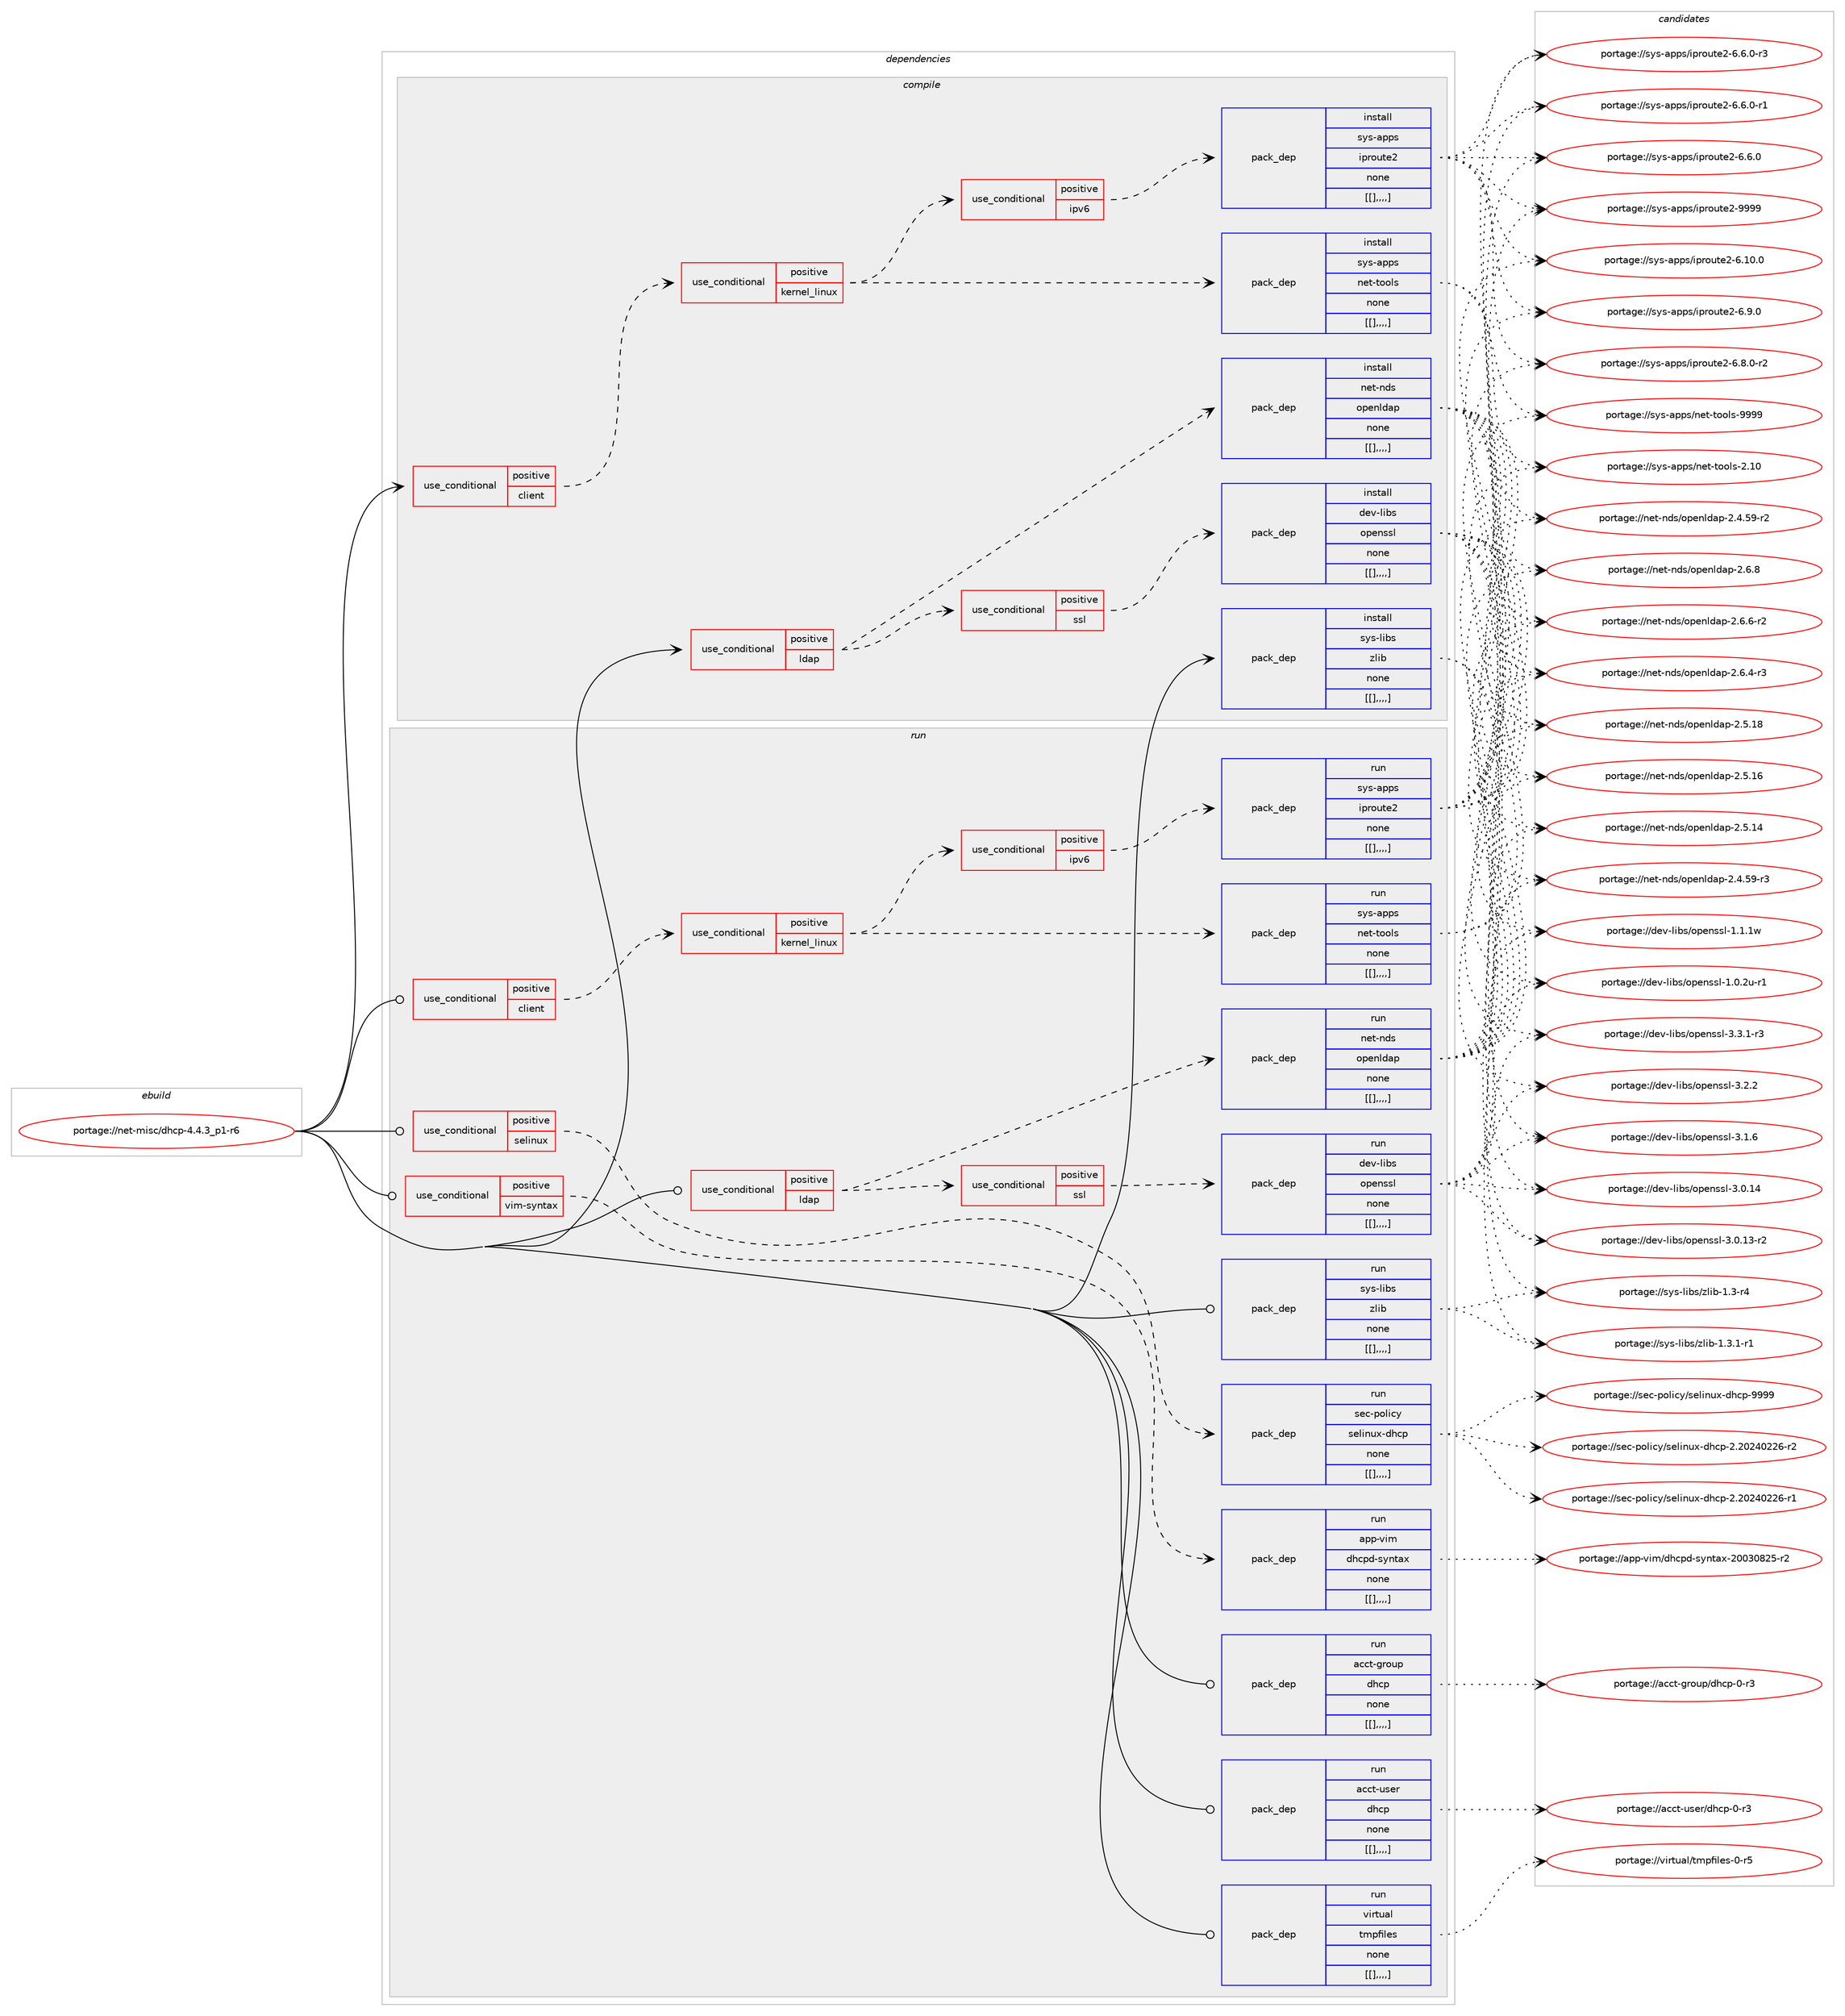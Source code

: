 digraph prolog {

# *************
# Graph options
# *************

newrank=true;
concentrate=true;
compound=true;
graph [rankdir=LR,fontname=Helvetica,fontsize=10,ranksep=1.5];#, ranksep=2.5, nodesep=0.2];
edge  [arrowhead=vee];
node  [fontname=Helvetica,fontsize=10];

# **********
# The ebuild
# **********

subgraph cluster_leftcol {
color=gray;
label=<<i>ebuild</i>>;
id [label="portage://net-misc/dhcp-4.4.3_p1-r6", color=red, width=4, href="../net-misc/dhcp-4.4.3_p1-r6.svg"];
}

# ****************
# The dependencies
# ****************

subgraph cluster_midcol {
color=gray;
label=<<i>dependencies</i>>;
subgraph cluster_compile {
fillcolor="#eeeeee";
style=filled;
label=<<i>compile</i>>;
subgraph cond100831 {
dependency385449 [label=<<TABLE BORDER="0" CELLBORDER="1" CELLSPACING="0" CELLPADDING="4"><TR><TD ROWSPAN="3" CELLPADDING="10">use_conditional</TD></TR><TR><TD>positive</TD></TR><TR><TD>client</TD></TR></TABLE>>, shape=none, color=red];
subgraph cond100832 {
dependency385450 [label=<<TABLE BORDER="0" CELLBORDER="1" CELLSPACING="0" CELLPADDING="4"><TR><TD ROWSPAN="3" CELLPADDING="10">use_conditional</TD></TR><TR><TD>positive</TD></TR><TR><TD>kernel_linux</TD></TR></TABLE>>, shape=none, color=red];
subgraph cond100833 {
dependency385451 [label=<<TABLE BORDER="0" CELLBORDER="1" CELLSPACING="0" CELLPADDING="4"><TR><TD ROWSPAN="3" CELLPADDING="10">use_conditional</TD></TR><TR><TD>positive</TD></TR><TR><TD>ipv6</TD></TR></TABLE>>, shape=none, color=red];
subgraph pack281794 {
dependency385452 [label=<<TABLE BORDER="0" CELLBORDER="1" CELLSPACING="0" CELLPADDING="4" WIDTH="220"><TR><TD ROWSPAN="6" CELLPADDING="30">pack_dep</TD></TR><TR><TD WIDTH="110">install</TD></TR><TR><TD>sys-apps</TD></TR><TR><TD>iproute2</TD></TR><TR><TD>none</TD></TR><TR><TD>[[],,,,]</TD></TR></TABLE>>, shape=none, color=blue];
}
dependency385451:e -> dependency385452:w [weight=20,style="dashed",arrowhead="vee"];
}
dependency385450:e -> dependency385451:w [weight=20,style="dashed",arrowhead="vee"];
subgraph pack281795 {
dependency385453 [label=<<TABLE BORDER="0" CELLBORDER="1" CELLSPACING="0" CELLPADDING="4" WIDTH="220"><TR><TD ROWSPAN="6" CELLPADDING="30">pack_dep</TD></TR><TR><TD WIDTH="110">install</TD></TR><TR><TD>sys-apps</TD></TR><TR><TD>net-tools</TD></TR><TR><TD>none</TD></TR><TR><TD>[[],,,,]</TD></TR></TABLE>>, shape=none, color=blue];
}
dependency385450:e -> dependency385453:w [weight=20,style="dashed",arrowhead="vee"];
}
dependency385449:e -> dependency385450:w [weight=20,style="dashed",arrowhead="vee"];
}
id:e -> dependency385449:w [weight=20,style="solid",arrowhead="vee"];
subgraph cond100834 {
dependency385454 [label=<<TABLE BORDER="0" CELLBORDER="1" CELLSPACING="0" CELLPADDING="4"><TR><TD ROWSPAN="3" CELLPADDING="10">use_conditional</TD></TR><TR><TD>positive</TD></TR><TR><TD>ldap</TD></TR></TABLE>>, shape=none, color=red];
subgraph pack281796 {
dependency385455 [label=<<TABLE BORDER="0" CELLBORDER="1" CELLSPACING="0" CELLPADDING="4" WIDTH="220"><TR><TD ROWSPAN="6" CELLPADDING="30">pack_dep</TD></TR><TR><TD WIDTH="110">install</TD></TR><TR><TD>net-nds</TD></TR><TR><TD>openldap</TD></TR><TR><TD>none</TD></TR><TR><TD>[[],,,,]</TD></TR></TABLE>>, shape=none, color=blue];
}
dependency385454:e -> dependency385455:w [weight=20,style="dashed",arrowhead="vee"];
subgraph cond100835 {
dependency385456 [label=<<TABLE BORDER="0" CELLBORDER="1" CELLSPACING="0" CELLPADDING="4"><TR><TD ROWSPAN="3" CELLPADDING="10">use_conditional</TD></TR><TR><TD>positive</TD></TR><TR><TD>ssl</TD></TR></TABLE>>, shape=none, color=red];
subgraph pack281797 {
dependency385457 [label=<<TABLE BORDER="0" CELLBORDER="1" CELLSPACING="0" CELLPADDING="4" WIDTH="220"><TR><TD ROWSPAN="6" CELLPADDING="30">pack_dep</TD></TR><TR><TD WIDTH="110">install</TD></TR><TR><TD>dev-libs</TD></TR><TR><TD>openssl</TD></TR><TR><TD>none</TD></TR><TR><TD>[[],,,,]</TD></TR></TABLE>>, shape=none, color=blue];
}
dependency385456:e -> dependency385457:w [weight=20,style="dashed",arrowhead="vee"];
}
dependency385454:e -> dependency385456:w [weight=20,style="dashed",arrowhead="vee"];
}
id:e -> dependency385454:w [weight=20,style="solid",arrowhead="vee"];
subgraph pack281798 {
dependency385458 [label=<<TABLE BORDER="0" CELLBORDER="1" CELLSPACING="0" CELLPADDING="4" WIDTH="220"><TR><TD ROWSPAN="6" CELLPADDING="30">pack_dep</TD></TR><TR><TD WIDTH="110">install</TD></TR><TR><TD>sys-libs</TD></TR><TR><TD>zlib</TD></TR><TR><TD>none</TD></TR><TR><TD>[[],,,,]</TD></TR></TABLE>>, shape=none, color=blue];
}
id:e -> dependency385458:w [weight=20,style="solid",arrowhead="vee"];
}
subgraph cluster_compileandrun {
fillcolor="#eeeeee";
style=filled;
label=<<i>compile and run</i>>;
}
subgraph cluster_run {
fillcolor="#eeeeee";
style=filled;
label=<<i>run</i>>;
subgraph cond100836 {
dependency385459 [label=<<TABLE BORDER="0" CELLBORDER="1" CELLSPACING="0" CELLPADDING="4"><TR><TD ROWSPAN="3" CELLPADDING="10">use_conditional</TD></TR><TR><TD>positive</TD></TR><TR><TD>client</TD></TR></TABLE>>, shape=none, color=red];
subgraph cond100837 {
dependency385460 [label=<<TABLE BORDER="0" CELLBORDER="1" CELLSPACING="0" CELLPADDING="4"><TR><TD ROWSPAN="3" CELLPADDING="10">use_conditional</TD></TR><TR><TD>positive</TD></TR><TR><TD>kernel_linux</TD></TR></TABLE>>, shape=none, color=red];
subgraph cond100838 {
dependency385461 [label=<<TABLE BORDER="0" CELLBORDER="1" CELLSPACING="0" CELLPADDING="4"><TR><TD ROWSPAN="3" CELLPADDING="10">use_conditional</TD></TR><TR><TD>positive</TD></TR><TR><TD>ipv6</TD></TR></TABLE>>, shape=none, color=red];
subgraph pack281799 {
dependency385462 [label=<<TABLE BORDER="0" CELLBORDER="1" CELLSPACING="0" CELLPADDING="4" WIDTH="220"><TR><TD ROWSPAN="6" CELLPADDING="30">pack_dep</TD></TR><TR><TD WIDTH="110">run</TD></TR><TR><TD>sys-apps</TD></TR><TR><TD>iproute2</TD></TR><TR><TD>none</TD></TR><TR><TD>[[],,,,]</TD></TR></TABLE>>, shape=none, color=blue];
}
dependency385461:e -> dependency385462:w [weight=20,style="dashed",arrowhead="vee"];
}
dependency385460:e -> dependency385461:w [weight=20,style="dashed",arrowhead="vee"];
subgraph pack281800 {
dependency385463 [label=<<TABLE BORDER="0" CELLBORDER="1" CELLSPACING="0" CELLPADDING="4" WIDTH="220"><TR><TD ROWSPAN="6" CELLPADDING="30">pack_dep</TD></TR><TR><TD WIDTH="110">run</TD></TR><TR><TD>sys-apps</TD></TR><TR><TD>net-tools</TD></TR><TR><TD>none</TD></TR><TR><TD>[[],,,,]</TD></TR></TABLE>>, shape=none, color=blue];
}
dependency385460:e -> dependency385463:w [weight=20,style="dashed",arrowhead="vee"];
}
dependency385459:e -> dependency385460:w [weight=20,style="dashed",arrowhead="vee"];
}
id:e -> dependency385459:w [weight=20,style="solid",arrowhead="odot"];
subgraph cond100839 {
dependency385464 [label=<<TABLE BORDER="0" CELLBORDER="1" CELLSPACING="0" CELLPADDING="4"><TR><TD ROWSPAN="3" CELLPADDING="10">use_conditional</TD></TR><TR><TD>positive</TD></TR><TR><TD>ldap</TD></TR></TABLE>>, shape=none, color=red];
subgraph pack281801 {
dependency385465 [label=<<TABLE BORDER="0" CELLBORDER="1" CELLSPACING="0" CELLPADDING="4" WIDTH="220"><TR><TD ROWSPAN="6" CELLPADDING="30">pack_dep</TD></TR><TR><TD WIDTH="110">run</TD></TR><TR><TD>net-nds</TD></TR><TR><TD>openldap</TD></TR><TR><TD>none</TD></TR><TR><TD>[[],,,,]</TD></TR></TABLE>>, shape=none, color=blue];
}
dependency385464:e -> dependency385465:w [weight=20,style="dashed",arrowhead="vee"];
subgraph cond100840 {
dependency385466 [label=<<TABLE BORDER="0" CELLBORDER="1" CELLSPACING="0" CELLPADDING="4"><TR><TD ROWSPAN="3" CELLPADDING="10">use_conditional</TD></TR><TR><TD>positive</TD></TR><TR><TD>ssl</TD></TR></TABLE>>, shape=none, color=red];
subgraph pack281802 {
dependency385467 [label=<<TABLE BORDER="0" CELLBORDER="1" CELLSPACING="0" CELLPADDING="4" WIDTH="220"><TR><TD ROWSPAN="6" CELLPADDING="30">pack_dep</TD></TR><TR><TD WIDTH="110">run</TD></TR><TR><TD>dev-libs</TD></TR><TR><TD>openssl</TD></TR><TR><TD>none</TD></TR><TR><TD>[[],,,,]</TD></TR></TABLE>>, shape=none, color=blue];
}
dependency385466:e -> dependency385467:w [weight=20,style="dashed",arrowhead="vee"];
}
dependency385464:e -> dependency385466:w [weight=20,style="dashed",arrowhead="vee"];
}
id:e -> dependency385464:w [weight=20,style="solid",arrowhead="odot"];
subgraph cond100841 {
dependency385468 [label=<<TABLE BORDER="0" CELLBORDER="1" CELLSPACING="0" CELLPADDING="4"><TR><TD ROWSPAN="3" CELLPADDING="10">use_conditional</TD></TR><TR><TD>positive</TD></TR><TR><TD>selinux</TD></TR></TABLE>>, shape=none, color=red];
subgraph pack281803 {
dependency385469 [label=<<TABLE BORDER="0" CELLBORDER="1" CELLSPACING="0" CELLPADDING="4" WIDTH="220"><TR><TD ROWSPAN="6" CELLPADDING="30">pack_dep</TD></TR><TR><TD WIDTH="110">run</TD></TR><TR><TD>sec-policy</TD></TR><TR><TD>selinux-dhcp</TD></TR><TR><TD>none</TD></TR><TR><TD>[[],,,,]</TD></TR></TABLE>>, shape=none, color=blue];
}
dependency385468:e -> dependency385469:w [weight=20,style="dashed",arrowhead="vee"];
}
id:e -> dependency385468:w [weight=20,style="solid",arrowhead="odot"];
subgraph cond100842 {
dependency385470 [label=<<TABLE BORDER="0" CELLBORDER="1" CELLSPACING="0" CELLPADDING="4"><TR><TD ROWSPAN="3" CELLPADDING="10">use_conditional</TD></TR><TR><TD>positive</TD></TR><TR><TD>vim-syntax</TD></TR></TABLE>>, shape=none, color=red];
subgraph pack281804 {
dependency385471 [label=<<TABLE BORDER="0" CELLBORDER="1" CELLSPACING="0" CELLPADDING="4" WIDTH="220"><TR><TD ROWSPAN="6" CELLPADDING="30">pack_dep</TD></TR><TR><TD WIDTH="110">run</TD></TR><TR><TD>app-vim</TD></TR><TR><TD>dhcpd-syntax</TD></TR><TR><TD>none</TD></TR><TR><TD>[[],,,,]</TD></TR></TABLE>>, shape=none, color=blue];
}
dependency385470:e -> dependency385471:w [weight=20,style="dashed",arrowhead="vee"];
}
id:e -> dependency385470:w [weight=20,style="solid",arrowhead="odot"];
subgraph pack281805 {
dependency385472 [label=<<TABLE BORDER="0" CELLBORDER="1" CELLSPACING="0" CELLPADDING="4" WIDTH="220"><TR><TD ROWSPAN="6" CELLPADDING="30">pack_dep</TD></TR><TR><TD WIDTH="110">run</TD></TR><TR><TD>acct-group</TD></TR><TR><TD>dhcp</TD></TR><TR><TD>none</TD></TR><TR><TD>[[],,,,]</TD></TR></TABLE>>, shape=none, color=blue];
}
id:e -> dependency385472:w [weight=20,style="solid",arrowhead="odot"];
subgraph pack281806 {
dependency385473 [label=<<TABLE BORDER="0" CELLBORDER="1" CELLSPACING="0" CELLPADDING="4" WIDTH="220"><TR><TD ROWSPAN="6" CELLPADDING="30">pack_dep</TD></TR><TR><TD WIDTH="110">run</TD></TR><TR><TD>acct-user</TD></TR><TR><TD>dhcp</TD></TR><TR><TD>none</TD></TR><TR><TD>[[],,,,]</TD></TR></TABLE>>, shape=none, color=blue];
}
id:e -> dependency385473:w [weight=20,style="solid",arrowhead="odot"];
subgraph pack281807 {
dependency385474 [label=<<TABLE BORDER="0" CELLBORDER="1" CELLSPACING="0" CELLPADDING="4" WIDTH="220"><TR><TD ROWSPAN="6" CELLPADDING="30">pack_dep</TD></TR><TR><TD WIDTH="110">run</TD></TR><TR><TD>sys-libs</TD></TR><TR><TD>zlib</TD></TR><TR><TD>none</TD></TR><TR><TD>[[],,,,]</TD></TR></TABLE>>, shape=none, color=blue];
}
id:e -> dependency385474:w [weight=20,style="solid",arrowhead="odot"];
subgraph pack281808 {
dependency385475 [label=<<TABLE BORDER="0" CELLBORDER="1" CELLSPACING="0" CELLPADDING="4" WIDTH="220"><TR><TD ROWSPAN="6" CELLPADDING="30">pack_dep</TD></TR><TR><TD WIDTH="110">run</TD></TR><TR><TD>virtual</TD></TR><TR><TD>tmpfiles</TD></TR><TR><TD>none</TD></TR><TR><TD>[[],,,,]</TD></TR></TABLE>>, shape=none, color=blue];
}
id:e -> dependency385475:w [weight=20,style="solid",arrowhead="odot"];
}
}

# **************
# The candidates
# **************

subgraph cluster_choices {
rank=same;
color=gray;
label=<<i>candidates</i>>;

subgraph choice281794 {
color=black;
nodesep=1;
choice115121115459711211211547105112114111117116101504557575757 [label="portage://sys-apps/iproute2-9999", color=red, width=4,href="../sys-apps/iproute2-9999.svg"];
choice1151211154597112112115471051121141111171161015045544649484648 [label="portage://sys-apps/iproute2-6.10.0", color=red, width=4,href="../sys-apps/iproute2-6.10.0.svg"];
choice11512111545971121121154710511211411111711610150455446574648 [label="portage://sys-apps/iproute2-6.9.0", color=red, width=4,href="../sys-apps/iproute2-6.9.0.svg"];
choice115121115459711211211547105112114111117116101504554465646484511450 [label="portage://sys-apps/iproute2-6.8.0-r2", color=red, width=4,href="../sys-apps/iproute2-6.8.0-r2.svg"];
choice115121115459711211211547105112114111117116101504554465446484511451 [label="portage://sys-apps/iproute2-6.6.0-r3", color=red, width=4,href="../sys-apps/iproute2-6.6.0-r3.svg"];
choice115121115459711211211547105112114111117116101504554465446484511449 [label="portage://sys-apps/iproute2-6.6.0-r1", color=red, width=4,href="../sys-apps/iproute2-6.6.0-r1.svg"];
choice11512111545971121121154710511211411111711610150455446544648 [label="portage://sys-apps/iproute2-6.6.0", color=red, width=4,href="../sys-apps/iproute2-6.6.0.svg"];
dependency385452:e -> choice115121115459711211211547105112114111117116101504557575757:w [style=dotted,weight="100"];
dependency385452:e -> choice1151211154597112112115471051121141111171161015045544649484648:w [style=dotted,weight="100"];
dependency385452:e -> choice11512111545971121121154710511211411111711610150455446574648:w [style=dotted,weight="100"];
dependency385452:e -> choice115121115459711211211547105112114111117116101504554465646484511450:w [style=dotted,weight="100"];
dependency385452:e -> choice115121115459711211211547105112114111117116101504554465446484511451:w [style=dotted,weight="100"];
dependency385452:e -> choice115121115459711211211547105112114111117116101504554465446484511449:w [style=dotted,weight="100"];
dependency385452:e -> choice11512111545971121121154710511211411111711610150455446544648:w [style=dotted,weight="100"];
}
subgraph choice281795 {
color=black;
nodesep=1;
choice115121115459711211211547110101116451161111111081154557575757 [label="portage://sys-apps/net-tools-9999", color=red, width=4,href="../sys-apps/net-tools-9999.svg"];
choice115121115459711211211547110101116451161111111081154550464948 [label="portage://sys-apps/net-tools-2.10", color=red, width=4,href="../sys-apps/net-tools-2.10.svg"];
dependency385453:e -> choice115121115459711211211547110101116451161111111081154557575757:w [style=dotted,weight="100"];
dependency385453:e -> choice115121115459711211211547110101116451161111111081154550464948:w [style=dotted,weight="100"];
}
subgraph choice281796 {
color=black;
nodesep=1;
choice110101116451101001154711111210111010810097112455046544656 [label="portage://net-nds/openldap-2.6.8", color=red, width=4,href="../net-nds/openldap-2.6.8.svg"];
choice1101011164511010011547111112101110108100971124550465446544511450 [label="portage://net-nds/openldap-2.6.6-r2", color=red, width=4,href="../net-nds/openldap-2.6.6-r2.svg"];
choice1101011164511010011547111112101110108100971124550465446524511451 [label="portage://net-nds/openldap-2.6.4-r3", color=red, width=4,href="../net-nds/openldap-2.6.4-r3.svg"];
choice11010111645110100115471111121011101081009711245504653464956 [label="portage://net-nds/openldap-2.5.18", color=red, width=4,href="../net-nds/openldap-2.5.18.svg"];
choice11010111645110100115471111121011101081009711245504653464954 [label="portage://net-nds/openldap-2.5.16", color=red, width=4,href="../net-nds/openldap-2.5.16.svg"];
choice11010111645110100115471111121011101081009711245504653464952 [label="portage://net-nds/openldap-2.5.14", color=red, width=4,href="../net-nds/openldap-2.5.14.svg"];
choice110101116451101001154711111210111010810097112455046524653574511451 [label="portage://net-nds/openldap-2.4.59-r3", color=red, width=4,href="../net-nds/openldap-2.4.59-r3.svg"];
choice110101116451101001154711111210111010810097112455046524653574511450 [label="portage://net-nds/openldap-2.4.59-r2", color=red, width=4,href="../net-nds/openldap-2.4.59-r2.svg"];
dependency385455:e -> choice110101116451101001154711111210111010810097112455046544656:w [style=dotted,weight="100"];
dependency385455:e -> choice1101011164511010011547111112101110108100971124550465446544511450:w [style=dotted,weight="100"];
dependency385455:e -> choice1101011164511010011547111112101110108100971124550465446524511451:w [style=dotted,weight="100"];
dependency385455:e -> choice11010111645110100115471111121011101081009711245504653464956:w [style=dotted,weight="100"];
dependency385455:e -> choice11010111645110100115471111121011101081009711245504653464954:w [style=dotted,weight="100"];
dependency385455:e -> choice11010111645110100115471111121011101081009711245504653464952:w [style=dotted,weight="100"];
dependency385455:e -> choice110101116451101001154711111210111010810097112455046524653574511451:w [style=dotted,weight="100"];
dependency385455:e -> choice110101116451101001154711111210111010810097112455046524653574511450:w [style=dotted,weight="100"];
}
subgraph choice281797 {
color=black;
nodesep=1;
choice1001011184510810598115471111121011101151151084551465146494511451 [label="portage://dev-libs/openssl-3.3.1-r3", color=red, width=4,href="../dev-libs/openssl-3.3.1-r3.svg"];
choice100101118451081059811547111112101110115115108455146504650 [label="portage://dev-libs/openssl-3.2.2", color=red, width=4,href="../dev-libs/openssl-3.2.2.svg"];
choice100101118451081059811547111112101110115115108455146494654 [label="portage://dev-libs/openssl-3.1.6", color=red, width=4,href="../dev-libs/openssl-3.1.6.svg"];
choice10010111845108105981154711111210111011511510845514648464952 [label="portage://dev-libs/openssl-3.0.14", color=red, width=4,href="../dev-libs/openssl-3.0.14.svg"];
choice100101118451081059811547111112101110115115108455146484649514511450 [label="portage://dev-libs/openssl-3.0.13-r2", color=red, width=4,href="../dev-libs/openssl-3.0.13-r2.svg"];
choice100101118451081059811547111112101110115115108454946494649119 [label="portage://dev-libs/openssl-1.1.1w", color=red, width=4,href="../dev-libs/openssl-1.1.1w.svg"];
choice1001011184510810598115471111121011101151151084549464846501174511449 [label="portage://dev-libs/openssl-1.0.2u-r1", color=red, width=4,href="../dev-libs/openssl-1.0.2u-r1.svg"];
dependency385457:e -> choice1001011184510810598115471111121011101151151084551465146494511451:w [style=dotted,weight="100"];
dependency385457:e -> choice100101118451081059811547111112101110115115108455146504650:w [style=dotted,weight="100"];
dependency385457:e -> choice100101118451081059811547111112101110115115108455146494654:w [style=dotted,weight="100"];
dependency385457:e -> choice10010111845108105981154711111210111011511510845514648464952:w [style=dotted,weight="100"];
dependency385457:e -> choice100101118451081059811547111112101110115115108455146484649514511450:w [style=dotted,weight="100"];
dependency385457:e -> choice100101118451081059811547111112101110115115108454946494649119:w [style=dotted,weight="100"];
dependency385457:e -> choice1001011184510810598115471111121011101151151084549464846501174511449:w [style=dotted,weight="100"];
}
subgraph choice281798 {
color=black;
nodesep=1;
choice115121115451081059811547122108105984549465146494511449 [label="portage://sys-libs/zlib-1.3.1-r1", color=red, width=4,href="../sys-libs/zlib-1.3.1-r1.svg"];
choice11512111545108105981154712210810598454946514511452 [label="portage://sys-libs/zlib-1.3-r4", color=red, width=4,href="../sys-libs/zlib-1.3-r4.svg"];
dependency385458:e -> choice115121115451081059811547122108105984549465146494511449:w [style=dotted,weight="100"];
dependency385458:e -> choice11512111545108105981154712210810598454946514511452:w [style=dotted,weight="100"];
}
subgraph choice281799 {
color=black;
nodesep=1;
choice115121115459711211211547105112114111117116101504557575757 [label="portage://sys-apps/iproute2-9999", color=red, width=4,href="../sys-apps/iproute2-9999.svg"];
choice1151211154597112112115471051121141111171161015045544649484648 [label="portage://sys-apps/iproute2-6.10.0", color=red, width=4,href="../sys-apps/iproute2-6.10.0.svg"];
choice11512111545971121121154710511211411111711610150455446574648 [label="portage://sys-apps/iproute2-6.9.0", color=red, width=4,href="../sys-apps/iproute2-6.9.0.svg"];
choice115121115459711211211547105112114111117116101504554465646484511450 [label="portage://sys-apps/iproute2-6.8.0-r2", color=red, width=4,href="../sys-apps/iproute2-6.8.0-r2.svg"];
choice115121115459711211211547105112114111117116101504554465446484511451 [label="portage://sys-apps/iproute2-6.6.0-r3", color=red, width=4,href="../sys-apps/iproute2-6.6.0-r3.svg"];
choice115121115459711211211547105112114111117116101504554465446484511449 [label="portage://sys-apps/iproute2-6.6.0-r1", color=red, width=4,href="../sys-apps/iproute2-6.6.0-r1.svg"];
choice11512111545971121121154710511211411111711610150455446544648 [label="portage://sys-apps/iproute2-6.6.0", color=red, width=4,href="../sys-apps/iproute2-6.6.0.svg"];
dependency385462:e -> choice115121115459711211211547105112114111117116101504557575757:w [style=dotted,weight="100"];
dependency385462:e -> choice1151211154597112112115471051121141111171161015045544649484648:w [style=dotted,weight="100"];
dependency385462:e -> choice11512111545971121121154710511211411111711610150455446574648:w [style=dotted,weight="100"];
dependency385462:e -> choice115121115459711211211547105112114111117116101504554465646484511450:w [style=dotted,weight="100"];
dependency385462:e -> choice115121115459711211211547105112114111117116101504554465446484511451:w [style=dotted,weight="100"];
dependency385462:e -> choice115121115459711211211547105112114111117116101504554465446484511449:w [style=dotted,weight="100"];
dependency385462:e -> choice11512111545971121121154710511211411111711610150455446544648:w [style=dotted,weight="100"];
}
subgraph choice281800 {
color=black;
nodesep=1;
choice115121115459711211211547110101116451161111111081154557575757 [label="portage://sys-apps/net-tools-9999", color=red, width=4,href="../sys-apps/net-tools-9999.svg"];
choice115121115459711211211547110101116451161111111081154550464948 [label="portage://sys-apps/net-tools-2.10", color=red, width=4,href="../sys-apps/net-tools-2.10.svg"];
dependency385463:e -> choice115121115459711211211547110101116451161111111081154557575757:w [style=dotted,weight="100"];
dependency385463:e -> choice115121115459711211211547110101116451161111111081154550464948:w [style=dotted,weight="100"];
}
subgraph choice281801 {
color=black;
nodesep=1;
choice110101116451101001154711111210111010810097112455046544656 [label="portage://net-nds/openldap-2.6.8", color=red, width=4,href="../net-nds/openldap-2.6.8.svg"];
choice1101011164511010011547111112101110108100971124550465446544511450 [label="portage://net-nds/openldap-2.6.6-r2", color=red, width=4,href="../net-nds/openldap-2.6.6-r2.svg"];
choice1101011164511010011547111112101110108100971124550465446524511451 [label="portage://net-nds/openldap-2.6.4-r3", color=red, width=4,href="../net-nds/openldap-2.6.4-r3.svg"];
choice11010111645110100115471111121011101081009711245504653464956 [label="portage://net-nds/openldap-2.5.18", color=red, width=4,href="../net-nds/openldap-2.5.18.svg"];
choice11010111645110100115471111121011101081009711245504653464954 [label="portage://net-nds/openldap-2.5.16", color=red, width=4,href="../net-nds/openldap-2.5.16.svg"];
choice11010111645110100115471111121011101081009711245504653464952 [label="portage://net-nds/openldap-2.5.14", color=red, width=4,href="../net-nds/openldap-2.5.14.svg"];
choice110101116451101001154711111210111010810097112455046524653574511451 [label="portage://net-nds/openldap-2.4.59-r3", color=red, width=4,href="../net-nds/openldap-2.4.59-r3.svg"];
choice110101116451101001154711111210111010810097112455046524653574511450 [label="portage://net-nds/openldap-2.4.59-r2", color=red, width=4,href="../net-nds/openldap-2.4.59-r2.svg"];
dependency385465:e -> choice110101116451101001154711111210111010810097112455046544656:w [style=dotted,weight="100"];
dependency385465:e -> choice1101011164511010011547111112101110108100971124550465446544511450:w [style=dotted,weight="100"];
dependency385465:e -> choice1101011164511010011547111112101110108100971124550465446524511451:w [style=dotted,weight="100"];
dependency385465:e -> choice11010111645110100115471111121011101081009711245504653464956:w [style=dotted,weight="100"];
dependency385465:e -> choice11010111645110100115471111121011101081009711245504653464954:w [style=dotted,weight="100"];
dependency385465:e -> choice11010111645110100115471111121011101081009711245504653464952:w [style=dotted,weight="100"];
dependency385465:e -> choice110101116451101001154711111210111010810097112455046524653574511451:w [style=dotted,weight="100"];
dependency385465:e -> choice110101116451101001154711111210111010810097112455046524653574511450:w [style=dotted,weight="100"];
}
subgraph choice281802 {
color=black;
nodesep=1;
choice1001011184510810598115471111121011101151151084551465146494511451 [label="portage://dev-libs/openssl-3.3.1-r3", color=red, width=4,href="../dev-libs/openssl-3.3.1-r3.svg"];
choice100101118451081059811547111112101110115115108455146504650 [label="portage://dev-libs/openssl-3.2.2", color=red, width=4,href="../dev-libs/openssl-3.2.2.svg"];
choice100101118451081059811547111112101110115115108455146494654 [label="portage://dev-libs/openssl-3.1.6", color=red, width=4,href="../dev-libs/openssl-3.1.6.svg"];
choice10010111845108105981154711111210111011511510845514648464952 [label="portage://dev-libs/openssl-3.0.14", color=red, width=4,href="../dev-libs/openssl-3.0.14.svg"];
choice100101118451081059811547111112101110115115108455146484649514511450 [label="portage://dev-libs/openssl-3.0.13-r2", color=red, width=4,href="../dev-libs/openssl-3.0.13-r2.svg"];
choice100101118451081059811547111112101110115115108454946494649119 [label="portage://dev-libs/openssl-1.1.1w", color=red, width=4,href="../dev-libs/openssl-1.1.1w.svg"];
choice1001011184510810598115471111121011101151151084549464846501174511449 [label="portage://dev-libs/openssl-1.0.2u-r1", color=red, width=4,href="../dev-libs/openssl-1.0.2u-r1.svg"];
dependency385467:e -> choice1001011184510810598115471111121011101151151084551465146494511451:w [style=dotted,weight="100"];
dependency385467:e -> choice100101118451081059811547111112101110115115108455146504650:w [style=dotted,weight="100"];
dependency385467:e -> choice100101118451081059811547111112101110115115108455146494654:w [style=dotted,weight="100"];
dependency385467:e -> choice10010111845108105981154711111210111011511510845514648464952:w [style=dotted,weight="100"];
dependency385467:e -> choice100101118451081059811547111112101110115115108455146484649514511450:w [style=dotted,weight="100"];
dependency385467:e -> choice100101118451081059811547111112101110115115108454946494649119:w [style=dotted,weight="100"];
dependency385467:e -> choice1001011184510810598115471111121011101151151084549464846501174511449:w [style=dotted,weight="100"];
}
subgraph choice281803 {
color=black;
nodesep=1;
choice1151019945112111108105991214711510110810511011712045100104991124557575757 [label="portage://sec-policy/selinux-dhcp-9999", color=red, width=4,href="../sec-policy/selinux-dhcp-9999.svg"];
choice11510199451121111081059912147115101108105110117120451001049911245504650485052485050544511450 [label="portage://sec-policy/selinux-dhcp-2.20240226-r2", color=red, width=4,href="../sec-policy/selinux-dhcp-2.20240226-r2.svg"];
choice11510199451121111081059912147115101108105110117120451001049911245504650485052485050544511449 [label="portage://sec-policy/selinux-dhcp-2.20240226-r1", color=red, width=4,href="../sec-policy/selinux-dhcp-2.20240226-r1.svg"];
dependency385469:e -> choice1151019945112111108105991214711510110810511011712045100104991124557575757:w [style=dotted,weight="100"];
dependency385469:e -> choice11510199451121111081059912147115101108105110117120451001049911245504650485052485050544511450:w [style=dotted,weight="100"];
dependency385469:e -> choice11510199451121111081059912147115101108105110117120451001049911245504650485052485050544511449:w [style=dotted,weight="100"];
}
subgraph choice281804 {
color=black;
nodesep=1;
choice9711211245118105109471001049911210045115121110116971204550484851485650534511450 [label="portage://app-vim/dhcpd-syntax-20030825-r2", color=red, width=4,href="../app-vim/dhcpd-syntax-20030825-r2.svg"];
dependency385471:e -> choice9711211245118105109471001049911210045115121110116971204550484851485650534511450:w [style=dotted,weight="100"];
}
subgraph choice281805 {
color=black;
nodesep=1;
choice97999911645103114111117112471001049911245484511451 [label="portage://acct-group/dhcp-0-r3", color=red, width=4,href="../acct-group/dhcp-0-r3.svg"];
dependency385472:e -> choice97999911645103114111117112471001049911245484511451:w [style=dotted,weight="100"];
}
subgraph choice281806 {
color=black;
nodesep=1;
choice97999911645117115101114471001049911245484511451 [label="portage://acct-user/dhcp-0-r3", color=red, width=4,href="../acct-user/dhcp-0-r3.svg"];
dependency385473:e -> choice97999911645117115101114471001049911245484511451:w [style=dotted,weight="100"];
}
subgraph choice281807 {
color=black;
nodesep=1;
choice115121115451081059811547122108105984549465146494511449 [label="portage://sys-libs/zlib-1.3.1-r1", color=red, width=4,href="../sys-libs/zlib-1.3.1-r1.svg"];
choice11512111545108105981154712210810598454946514511452 [label="portage://sys-libs/zlib-1.3-r4", color=red, width=4,href="../sys-libs/zlib-1.3-r4.svg"];
dependency385474:e -> choice115121115451081059811547122108105984549465146494511449:w [style=dotted,weight="100"];
dependency385474:e -> choice11512111545108105981154712210810598454946514511452:w [style=dotted,weight="100"];
}
subgraph choice281808 {
color=black;
nodesep=1;
choice118105114116117971084711610911210210510810111545484511453 [label="portage://virtual/tmpfiles-0-r5", color=red, width=4,href="../virtual/tmpfiles-0-r5.svg"];
dependency385475:e -> choice118105114116117971084711610911210210510810111545484511453:w [style=dotted,weight="100"];
}
}

}
